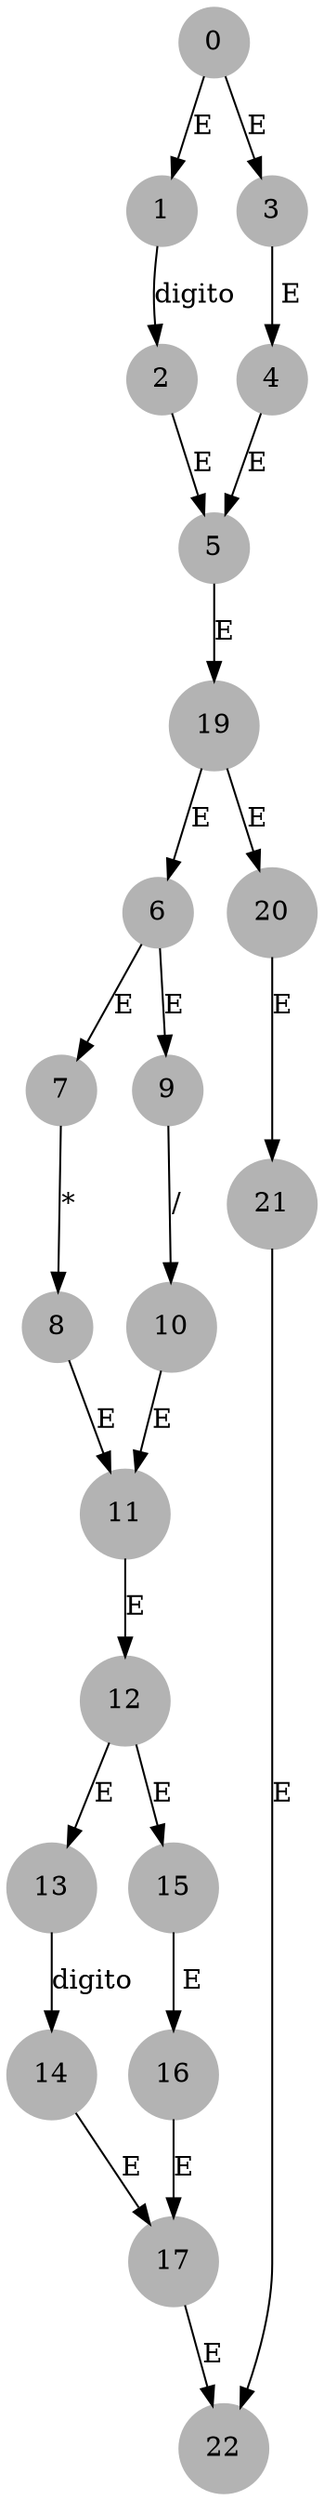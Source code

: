digraph G{
node[shape=circle, style=filled, color= Gray70];
edge[color=black]
0->{1}[label="E"]
1->{2}[label=digito]
0->{3}[label="E"]
3->{4}[label=" E"]
2->{5}[label="E"]
4->{5}[label="E"]
6->{7}[label="E"]
7->{8}[label="*"]
6->{9}[label="E"]
9->{10}[label="/"]
8->{11}[label="E"]
10->{11}[label="E"]
12->{13}[label="E"]
13->{14}[label=digito]
12->{15}[label="E"]
15->{16}[label=" E"]
14->{17}[label="E"]
16->{17}[label="E"]
11->{12}[label="E"]
19->{6}[label="E"]
19->{20}[label="E"]
20->{21}[label="E"]
21->{22}[label="E"]
17->{22}[label="E"]
5->{19}[label="E"]
}
